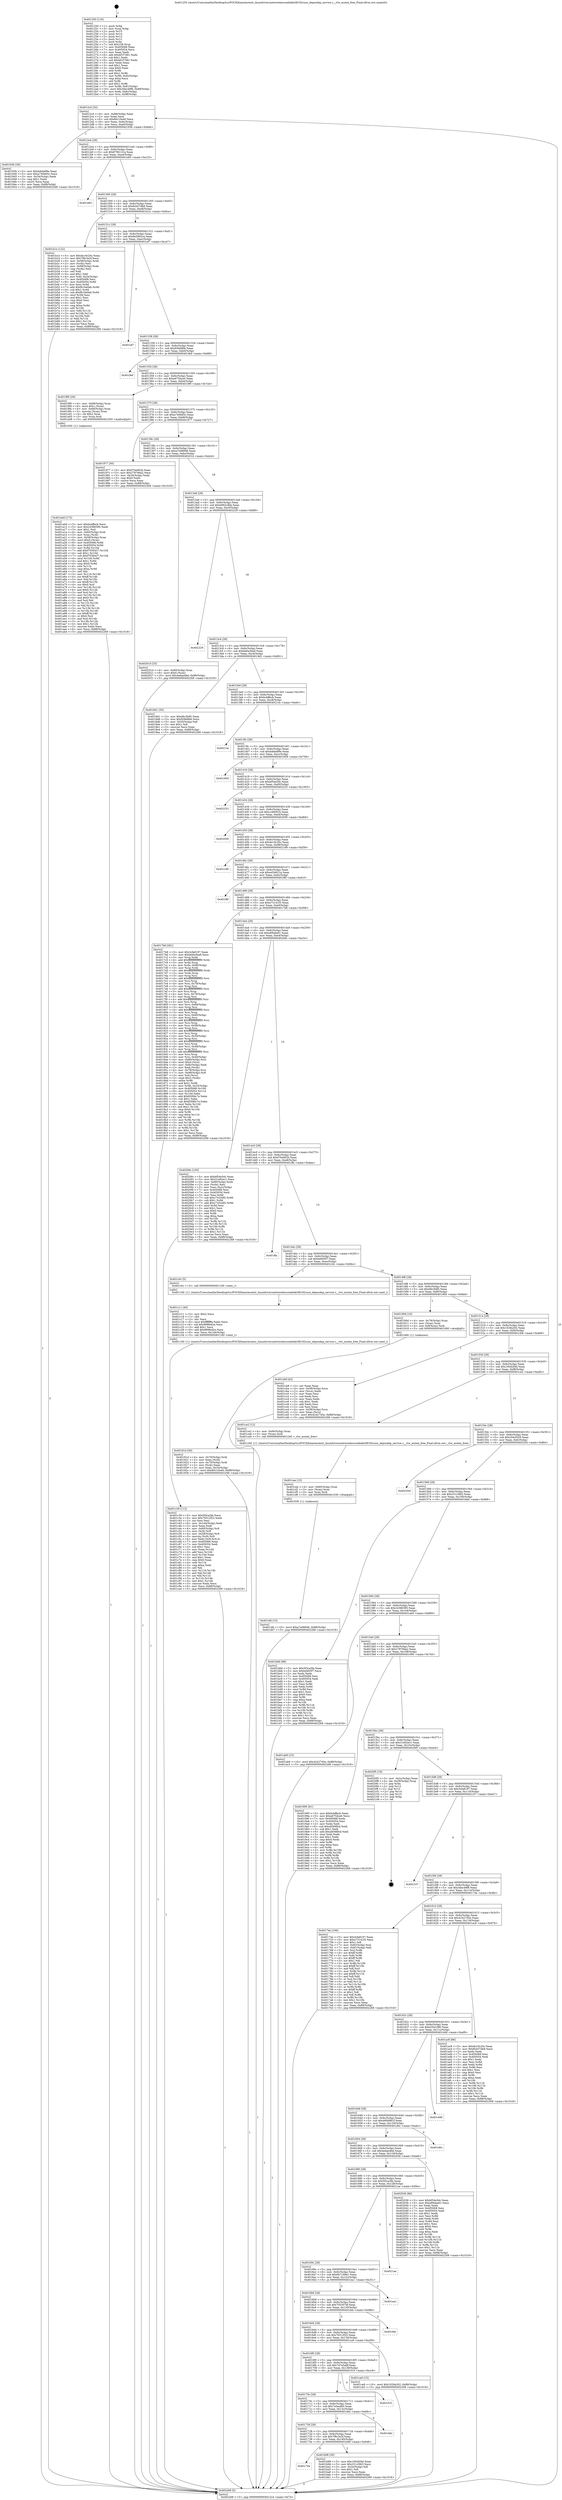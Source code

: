 digraph "0x401250" {
  label = "0x401250 (/mnt/c/Users/mathe/Desktop/tcc/POCII/binaries/extr_linuxdriversnetwirelessrealtekrtl8192cuos_deposdep_service.c__rtw_mutex_free_Final-ollvm.out::main(0))"
  labelloc = "t"
  node[shape=record]

  Entry [label="",width=0.3,height=0.3,shape=circle,fillcolor=black,style=filled]
  "0x4012c4" [label="{
     0x4012c4 [32]\l
     | [instrs]\l
     &nbsp;&nbsp;0x4012c4 \<+6\>: mov -0x88(%rbp),%eax\l
     &nbsp;&nbsp;0x4012ca \<+2\>: mov %eax,%ecx\l
     &nbsp;&nbsp;0x4012cc \<+6\>: sub $0x80c10a40,%ecx\l
     &nbsp;&nbsp;0x4012d2 \<+6\>: mov %eax,-0x9c(%rbp)\l
     &nbsp;&nbsp;0x4012d8 \<+6\>: mov %ecx,-0xa0(%rbp)\l
     &nbsp;&nbsp;0x4012de \<+6\>: je 000000000040193b \<main+0x6eb\>\l
  }"]
  "0x40193b" [label="{
     0x40193b [30]\l
     | [instrs]\l
     &nbsp;&nbsp;0x40193b \<+5\>: mov $0xbdebdf9e,%eax\l
     &nbsp;&nbsp;0x401940 \<+5\>: mov $0xa740b65c,%ecx\l
     &nbsp;&nbsp;0x401945 \<+3\>: mov -0x34(%rbp),%edx\l
     &nbsp;&nbsp;0x401948 \<+3\>: cmp $0x1,%edx\l
     &nbsp;&nbsp;0x40194b \<+3\>: cmovl %ecx,%eax\l
     &nbsp;&nbsp;0x40194e \<+6\>: mov %eax,-0x88(%rbp)\l
     &nbsp;&nbsp;0x401954 \<+5\>: jmp 0000000000402268 \<main+0x1018\>\l
  }"]
  "0x4012e4" [label="{
     0x4012e4 [28]\l
     | [instrs]\l
     &nbsp;&nbsp;0x4012e4 \<+5\>: jmp 00000000004012e9 \<main+0x99\>\l
     &nbsp;&nbsp;0x4012e9 \<+6\>: mov -0x9c(%rbp),%eax\l
     &nbsp;&nbsp;0x4012ef \<+5\>: sub $0x8796131a,%eax\l
     &nbsp;&nbsp;0x4012f4 \<+6\>: mov %eax,-0xa4(%rbp)\l
     &nbsp;&nbsp;0x4012fa \<+6\>: je 0000000000401e83 \<main+0xc33\>\l
  }"]
  Exit [label="",width=0.3,height=0.3,shape=circle,fillcolor=black,style=filled,peripheries=2]
  "0x401e83" [label="{
     0x401e83\l
  }", style=dashed]
  "0x401300" [label="{
     0x401300 [28]\l
     | [instrs]\l
     &nbsp;&nbsp;0x401300 \<+5\>: jmp 0000000000401305 \<main+0xb5\>\l
     &nbsp;&nbsp;0x401305 \<+6\>: mov -0x9c(%rbp),%eax\l
     &nbsp;&nbsp;0x40130b \<+5\>: sub $0x8cb57db8,%eax\l
     &nbsp;&nbsp;0x401310 \<+6\>: mov %eax,-0xa8(%rbp)\l
     &nbsp;&nbsp;0x401316 \<+6\>: je 0000000000401b1e \<main+0x8ce\>\l
  }"]
  "0x401cfd" [label="{
     0x401cfd [15]\l
     | [instrs]\l
     &nbsp;&nbsp;0x401cfd \<+10\>: movl $0xa7e08946,-0x88(%rbp)\l
     &nbsp;&nbsp;0x401d07 \<+5\>: jmp 0000000000402268 \<main+0x1018\>\l
  }"]
  "0x401b1e" [label="{
     0x401b1e [122]\l
     | [instrs]\l
     &nbsp;&nbsp;0x401b1e \<+5\>: mov $0xde19c20c,%eax\l
     &nbsp;&nbsp;0x401b23 \<+5\>: mov $0x7f8c3e2f,%ecx\l
     &nbsp;&nbsp;0x401b28 \<+4\>: mov -0x58(%rbp),%rdx\l
     &nbsp;&nbsp;0x401b2c \<+2\>: mov (%rdx),%esi\l
     &nbsp;&nbsp;0x401b2e \<+4\>: mov -0x68(%rbp),%rdx\l
     &nbsp;&nbsp;0x401b32 \<+2\>: cmp (%rdx),%esi\l
     &nbsp;&nbsp;0x401b34 \<+4\>: setl %dil\l
     &nbsp;&nbsp;0x401b38 \<+4\>: and $0x1,%dil\l
     &nbsp;&nbsp;0x401b3c \<+4\>: mov %dil,-0x2e(%rbp)\l
     &nbsp;&nbsp;0x401b40 \<+7\>: mov 0x405068,%esi\l
     &nbsp;&nbsp;0x401b47 \<+8\>: mov 0x405054,%r8d\l
     &nbsp;&nbsp;0x401b4f \<+3\>: mov %esi,%r9d\l
     &nbsp;&nbsp;0x401b52 \<+7\>: add $0xfb16e0eb,%r9d\l
     &nbsp;&nbsp;0x401b59 \<+4\>: sub $0x1,%r9d\l
     &nbsp;&nbsp;0x401b5d \<+7\>: sub $0xfb16e0eb,%r9d\l
     &nbsp;&nbsp;0x401b64 \<+4\>: imul %r9d,%esi\l
     &nbsp;&nbsp;0x401b68 \<+3\>: and $0x1,%esi\l
     &nbsp;&nbsp;0x401b6b \<+3\>: cmp $0x0,%esi\l
     &nbsp;&nbsp;0x401b6e \<+4\>: sete %dil\l
     &nbsp;&nbsp;0x401b72 \<+4\>: cmp $0xa,%r8d\l
     &nbsp;&nbsp;0x401b76 \<+4\>: setl %r10b\l
     &nbsp;&nbsp;0x401b7a \<+3\>: mov %dil,%r11b\l
     &nbsp;&nbsp;0x401b7d \<+3\>: and %r10b,%r11b\l
     &nbsp;&nbsp;0x401b80 \<+3\>: xor %r10b,%dil\l
     &nbsp;&nbsp;0x401b83 \<+3\>: or %dil,%r11b\l
     &nbsp;&nbsp;0x401b86 \<+4\>: test $0x1,%r11b\l
     &nbsp;&nbsp;0x401b8a \<+3\>: cmovne %ecx,%eax\l
     &nbsp;&nbsp;0x401b8d \<+6\>: mov %eax,-0x88(%rbp)\l
     &nbsp;&nbsp;0x401b93 \<+5\>: jmp 0000000000402268 \<main+0x1018\>\l
  }"]
  "0x40131c" [label="{
     0x40131c [28]\l
     | [instrs]\l
     &nbsp;&nbsp;0x40131c \<+5\>: jmp 0000000000401321 \<main+0xd1\>\l
     &nbsp;&nbsp;0x401321 \<+6\>: mov -0x9c(%rbp),%eax\l
     &nbsp;&nbsp;0x401327 \<+5\>: sub $0x8e5982ca,%eax\l
     &nbsp;&nbsp;0x40132c \<+6\>: mov %eax,-0xac(%rbp)\l
     &nbsp;&nbsp;0x401332 \<+6\>: je 0000000000401ef7 \<main+0xca7\>\l
  }"]
  "0x401cee" [label="{
     0x401cee [15]\l
     | [instrs]\l
     &nbsp;&nbsp;0x401cee \<+4\>: mov -0x60(%rbp),%rax\l
     &nbsp;&nbsp;0x401cf2 \<+3\>: mov (%rax),%rax\l
     &nbsp;&nbsp;0x401cf5 \<+3\>: mov %rax,%rdi\l
     &nbsp;&nbsp;0x401cf8 \<+5\>: call 0000000000401030 \<free@plt\>\l
     | [calls]\l
     &nbsp;&nbsp;0x401030 \{1\} (unknown)\l
  }"]
  "0x401ef7" [label="{
     0x401ef7\l
  }", style=dashed]
  "0x401338" [label="{
     0x401338 [28]\l
     | [instrs]\l
     &nbsp;&nbsp;0x401338 \<+5\>: jmp 000000000040133d \<main+0xed\>\l
     &nbsp;&nbsp;0x40133d \<+6\>: mov -0x9c(%rbp),%eax\l
     &nbsp;&nbsp;0x401343 \<+5\>: sub $0x93fe86fe,%eax\l
     &nbsp;&nbsp;0x401348 \<+6\>: mov %eax,-0xb0(%rbp)\l
     &nbsp;&nbsp;0x40134e \<+6\>: je 00000000004018ef \<main+0x69f\>\l
  }"]
  "0x401c39" [label="{
     0x401c39 [112]\l
     | [instrs]\l
     &nbsp;&nbsp;0x401c39 \<+5\>: mov $0x5f3ca3fa,%ecx\l
     &nbsp;&nbsp;0x401c3e \<+5\>: mov $0x79312f22,%edx\l
     &nbsp;&nbsp;0x401c43 \<+2\>: xor %esi,%esi\l
     &nbsp;&nbsp;0x401c45 \<+6\>: mov -0x144(%rbp),%edi\l
     &nbsp;&nbsp;0x401c4b \<+3\>: imul %eax,%edi\l
     &nbsp;&nbsp;0x401c4e \<+4\>: mov -0x60(%rbp),%r8\l
     &nbsp;&nbsp;0x401c52 \<+3\>: mov (%r8),%r8\l
     &nbsp;&nbsp;0x401c55 \<+4\>: mov -0x58(%rbp),%r9\l
     &nbsp;&nbsp;0x401c59 \<+3\>: movslq (%r9),%r9\l
     &nbsp;&nbsp;0x401c5c \<+4\>: mov %edi,(%r8,%r9,4)\l
     &nbsp;&nbsp;0x401c60 \<+7\>: mov 0x405068,%eax\l
     &nbsp;&nbsp;0x401c67 \<+7\>: mov 0x405054,%edi\l
     &nbsp;&nbsp;0x401c6e \<+3\>: sub $0x1,%esi\l
     &nbsp;&nbsp;0x401c71 \<+3\>: mov %eax,%r10d\l
     &nbsp;&nbsp;0x401c74 \<+3\>: add %esi,%r10d\l
     &nbsp;&nbsp;0x401c77 \<+4\>: imul %r10d,%eax\l
     &nbsp;&nbsp;0x401c7b \<+3\>: and $0x1,%eax\l
     &nbsp;&nbsp;0x401c7e \<+3\>: cmp $0x0,%eax\l
     &nbsp;&nbsp;0x401c81 \<+4\>: sete %r11b\l
     &nbsp;&nbsp;0x401c85 \<+3\>: cmp $0xa,%edi\l
     &nbsp;&nbsp;0x401c88 \<+3\>: setl %bl\l
     &nbsp;&nbsp;0x401c8b \<+3\>: mov %r11b,%r14b\l
     &nbsp;&nbsp;0x401c8e \<+3\>: and %bl,%r14b\l
     &nbsp;&nbsp;0x401c91 \<+3\>: xor %bl,%r11b\l
     &nbsp;&nbsp;0x401c94 \<+3\>: or %r11b,%r14b\l
     &nbsp;&nbsp;0x401c97 \<+4\>: test $0x1,%r14b\l
     &nbsp;&nbsp;0x401c9b \<+3\>: cmovne %edx,%ecx\l
     &nbsp;&nbsp;0x401c9e \<+6\>: mov %ecx,-0x88(%rbp)\l
     &nbsp;&nbsp;0x401ca4 \<+5\>: jmp 0000000000402268 \<main+0x1018\>\l
  }"]
  "0x4018ef" [label="{
     0x4018ef\l
  }", style=dashed]
  "0x401354" [label="{
     0x401354 [28]\l
     | [instrs]\l
     &nbsp;&nbsp;0x401354 \<+5\>: jmp 0000000000401359 \<main+0x109\>\l
     &nbsp;&nbsp;0x401359 \<+6\>: mov -0x9c(%rbp),%eax\l
     &nbsp;&nbsp;0x40135f \<+5\>: sub $0xa675dce0,%eax\l
     &nbsp;&nbsp;0x401364 \<+6\>: mov %eax,-0xb4(%rbp)\l
     &nbsp;&nbsp;0x40136a \<+6\>: je 00000000004019f0 \<main+0x7a0\>\l
  }"]
  "0x401c11" [label="{
     0x401c11 [40]\l
     | [instrs]\l
     &nbsp;&nbsp;0x401c11 \<+5\>: mov $0x2,%ecx\l
     &nbsp;&nbsp;0x401c16 \<+1\>: cltd\l
     &nbsp;&nbsp;0x401c17 \<+2\>: idiv %ecx\l
     &nbsp;&nbsp;0x401c19 \<+6\>: imul $0xfffffffe,%edx,%ecx\l
     &nbsp;&nbsp;0x401c1f \<+6\>: sub $0x999fed2e,%ecx\l
     &nbsp;&nbsp;0x401c25 \<+3\>: add $0x1,%ecx\l
     &nbsp;&nbsp;0x401c28 \<+6\>: add $0x999fed2e,%ecx\l
     &nbsp;&nbsp;0x401c2e \<+6\>: mov %ecx,-0x144(%rbp)\l
     &nbsp;&nbsp;0x401c34 \<+5\>: call 0000000000401160 \<next_i\>\l
     | [calls]\l
     &nbsp;&nbsp;0x401160 \{1\} (/mnt/c/Users/mathe/Desktop/tcc/POCII/binaries/extr_linuxdriversnetwirelessrealtekrtl8192cuos_deposdep_service.c__rtw_mutex_free_Final-ollvm.out::next_i)\l
  }"]
  "0x4019f0" [label="{
     0x4019f0 [29]\l
     | [instrs]\l
     &nbsp;&nbsp;0x4019f0 \<+4\>: mov -0x68(%rbp),%rax\l
     &nbsp;&nbsp;0x4019f4 \<+6\>: movl $0x1,(%rax)\l
     &nbsp;&nbsp;0x4019fa \<+4\>: mov -0x68(%rbp),%rax\l
     &nbsp;&nbsp;0x4019fe \<+3\>: movslq (%rax),%rax\l
     &nbsp;&nbsp;0x401a01 \<+4\>: shl $0x2,%rax\l
     &nbsp;&nbsp;0x401a05 \<+3\>: mov %rax,%rdi\l
     &nbsp;&nbsp;0x401a08 \<+5\>: call 0000000000401050 \<malloc@plt\>\l
     | [calls]\l
     &nbsp;&nbsp;0x401050 \{1\} (unknown)\l
  }"]
  "0x401370" [label="{
     0x401370 [28]\l
     | [instrs]\l
     &nbsp;&nbsp;0x401370 \<+5\>: jmp 0000000000401375 \<main+0x125\>\l
     &nbsp;&nbsp;0x401375 \<+6\>: mov -0x9c(%rbp),%eax\l
     &nbsp;&nbsp;0x40137b \<+5\>: sub $0xa740b65c,%eax\l
     &nbsp;&nbsp;0x401380 \<+6\>: mov %eax,-0xb8(%rbp)\l
     &nbsp;&nbsp;0x401386 \<+6\>: je 0000000000401977 \<main+0x727\>\l
  }"]
  "0x401744" [label="{
     0x401744\l
  }", style=dashed]
  "0x401977" [label="{
     0x401977 [30]\l
     | [instrs]\l
     &nbsp;&nbsp;0x401977 \<+5\>: mov $0xf70e062b,%eax\l
     &nbsp;&nbsp;0x40197c \<+5\>: mov $0x27879da2,%ecx\l
     &nbsp;&nbsp;0x401981 \<+3\>: mov -0x34(%rbp),%edx\l
     &nbsp;&nbsp;0x401984 \<+3\>: cmp $0x0,%edx\l
     &nbsp;&nbsp;0x401987 \<+3\>: cmove %ecx,%eax\l
     &nbsp;&nbsp;0x40198a \<+6\>: mov %eax,-0x88(%rbp)\l
     &nbsp;&nbsp;0x401990 \<+5\>: jmp 0000000000402268 \<main+0x1018\>\l
  }"]
  "0x40138c" [label="{
     0x40138c [28]\l
     | [instrs]\l
     &nbsp;&nbsp;0x40138c \<+5\>: jmp 0000000000401391 \<main+0x141\>\l
     &nbsp;&nbsp;0x401391 \<+6\>: mov -0x9c(%rbp),%eax\l
     &nbsp;&nbsp;0x401397 \<+5\>: sub $0xa7e08946,%eax\l
     &nbsp;&nbsp;0x40139c \<+6\>: mov %eax,-0xbc(%rbp)\l
     &nbsp;&nbsp;0x4013a2 \<+6\>: je 000000000040201d \<main+0xdcd\>\l
  }"]
  "0x401b98" [label="{
     0x401b98 [30]\l
     | [instrs]\l
     &nbsp;&nbsp;0x401b98 \<+5\>: mov $0x195d2f4d,%eax\l
     &nbsp;&nbsp;0x401b9d \<+5\>: mov $0x231c5fd3,%ecx\l
     &nbsp;&nbsp;0x401ba2 \<+3\>: mov -0x2e(%rbp),%dl\l
     &nbsp;&nbsp;0x401ba5 \<+3\>: test $0x1,%dl\l
     &nbsp;&nbsp;0x401ba8 \<+3\>: cmovne %ecx,%eax\l
     &nbsp;&nbsp;0x401bab \<+6\>: mov %eax,-0x88(%rbp)\l
     &nbsp;&nbsp;0x401bb1 \<+5\>: jmp 0000000000402268 \<main+0x1018\>\l
  }"]
  "0x40201d" [label="{
     0x40201d [25]\l
     | [instrs]\l
     &nbsp;&nbsp;0x40201d \<+4\>: mov -0x80(%rbp),%rax\l
     &nbsp;&nbsp;0x402021 \<+6\>: movl $0x0,(%rax)\l
     &nbsp;&nbsp;0x402027 \<+10\>: movl $0x4edae4bd,-0x88(%rbp)\l
     &nbsp;&nbsp;0x402031 \<+5\>: jmp 0000000000402268 \<main+0x1018\>\l
  }"]
  "0x4013a8" [label="{
     0x4013a8 [28]\l
     | [instrs]\l
     &nbsp;&nbsp;0x4013a8 \<+5\>: jmp 00000000004013ad \<main+0x15d\>\l
     &nbsp;&nbsp;0x4013ad \<+6\>: mov -0x9c(%rbp),%eax\l
     &nbsp;&nbsp;0x4013b3 \<+5\>: sub $0xb992cdbb,%eax\l
     &nbsp;&nbsp;0x4013b8 \<+6\>: mov %eax,-0xc0(%rbp)\l
     &nbsp;&nbsp;0x4013be \<+6\>: je 0000000000402229 \<main+0xfd9\>\l
  }"]
  "0x401728" [label="{
     0x401728 [28]\l
     | [instrs]\l
     &nbsp;&nbsp;0x401728 \<+5\>: jmp 000000000040172d \<main+0x4dd\>\l
     &nbsp;&nbsp;0x40172d \<+6\>: mov -0x9c(%rbp),%eax\l
     &nbsp;&nbsp;0x401733 \<+5\>: sub $0x7f8c3e2f,%eax\l
     &nbsp;&nbsp;0x401738 \<+6\>: mov %eax,-0x140(%rbp)\l
     &nbsp;&nbsp;0x40173e \<+6\>: je 0000000000401b98 \<main+0x948\>\l
  }"]
  "0x402229" [label="{
     0x402229\l
  }", style=dashed]
  "0x4013c4" [label="{
     0x4013c4 [28]\l
     | [instrs]\l
     &nbsp;&nbsp;0x4013c4 \<+5\>: jmp 00000000004013c9 \<main+0x179\>\l
     &nbsp;&nbsp;0x4013c9 \<+6\>: mov -0x9c(%rbp),%eax\l
     &nbsp;&nbsp;0x4013cf \<+5\>: sub $0xbb6a3ba9,%eax\l
     &nbsp;&nbsp;0x4013d4 \<+6\>: mov %eax,-0xc4(%rbp)\l
     &nbsp;&nbsp;0x4013da \<+6\>: je 00000000004018d1 \<main+0x681\>\l
  }"]
  "0x401ddc" [label="{
     0x401ddc\l
  }", style=dashed]
  "0x4018d1" [label="{
     0x4018d1 [30]\l
     | [instrs]\l
     &nbsp;&nbsp;0x4018d1 \<+5\>: mov $0xd6c3b85,%eax\l
     &nbsp;&nbsp;0x4018d6 \<+5\>: mov $0x93fe86fe,%ecx\l
     &nbsp;&nbsp;0x4018db \<+3\>: mov -0x35(%rbp),%dl\l
     &nbsp;&nbsp;0x4018de \<+3\>: test $0x1,%dl\l
     &nbsp;&nbsp;0x4018e1 \<+3\>: cmovne %ecx,%eax\l
     &nbsp;&nbsp;0x4018e4 \<+6\>: mov %eax,-0x88(%rbp)\l
     &nbsp;&nbsp;0x4018ea \<+5\>: jmp 0000000000402268 \<main+0x1018\>\l
  }"]
  "0x4013e0" [label="{
     0x4013e0 [28]\l
     | [instrs]\l
     &nbsp;&nbsp;0x4013e0 \<+5\>: jmp 00000000004013e5 \<main+0x195\>\l
     &nbsp;&nbsp;0x4013e5 \<+6\>: mov -0x9c(%rbp),%eax\l
     &nbsp;&nbsp;0x4013eb \<+5\>: sub $0xbcbffecb,%eax\l
     &nbsp;&nbsp;0x4013f0 \<+6\>: mov %eax,-0xc8(%rbp)\l
     &nbsp;&nbsp;0x4013f6 \<+6\>: je 000000000040214c \<main+0xefc\>\l
  }"]
  "0x40170c" [label="{
     0x40170c [28]\l
     | [instrs]\l
     &nbsp;&nbsp;0x40170c \<+5\>: jmp 0000000000401711 \<main+0x4c1\>\l
     &nbsp;&nbsp;0x401711 \<+6\>: mov -0x9c(%rbp),%eax\l
     &nbsp;&nbsp;0x401717 \<+5\>: sub $0x7e3ea9f3,%eax\l
     &nbsp;&nbsp;0x40171c \<+6\>: mov %eax,-0x13c(%rbp)\l
     &nbsp;&nbsp;0x401722 \<+6\>: je 0000000000401ddc \<main+0xb8c\>\l
  }"]
  "0x40214c" [label="{
     0x40214c\l
  }", style=dashed]
  "0x4013fc" [label="{
     0x4013fc [28]\l
     | [instrs]\l
     &nbsp;&nbsp;0x4013fc \<+5\>: jmp 0000000000401401 \<main+0x1b1\>\l
     &nbsp;&nbsp;0x401401 \<+6\>: mov -0x9c(%rbp),%eax\l
     &nbsp;&nbsp;0x401407 \<+5\>: sub $0xbdebdf9e,%eax\l
     &nbsp;&nbsp;0x40140c \<+6\>: mov %eax,-0xcc(%rbp)\l
     &nbsp;&nbsp;0x401412 \<+6\>: je 0000000000401959 \<main+0x709\>\l
  }"]
  "0x401f19" [label="{
     0x401f19\l
  }", style=dashed]
  "0x401959" [label="{
     0x401959\l
  }", style=dashed]
  "0x401418" [label="{
     0x401418 [28]\l
     | [instrs]\l
     &nbsp;&nbsp;0x401418 \<+5\>: jmp 000000000040141d \<main+0x1cd\>\l
     &nbsp;&nbsp;0x40141d \<+6\>: mov -0x9c(%rbp),%eax\l
     &nbsp;&nbsp;0x401423 \<+5\>: sub $0xbf54e5dc,%eax\l
     &nbsp;&nbsp;0x401428 \<+6\>: mov %eax,-0xd0(%rbp)\l
     &nbsp;&nbsp;0x40142e \<+6\>: je 0000000000402253 \<main+0x1003\>\l
  }"]
  "0x4016f0" [label="{
     0x4016f0 [28]\l
     | [instrs]\l
     &nbsp;&nbsp;0x4016f0 \<+5\>: jmp 00000000004016f5 \<main+0x4a5\>\l
     &nbsp;&nbsp;0x4016f5 \<+6\>: mov -0x9c(%rbp),%eax\l
     &nbsp;&nbsp;0x4016fb \<+5\>: sub $0x7d7e5a8f,%eax\l
     &nbsp;&nbsp;0x401700 \<+6\>: mov %eax,-0x138(%rbp)\l
     &nbsp;&nbsp;0x401706 \<+6\>: je 0000000000401f19 \<main+0xcc9\>\l
  }"]
  "0x402253" [label="{
     0x402253\l
  }", style=dashed]
  "0x401434" [label="{
     0x401434 [28]\l
     | [instrs]\l
     &nbsp;&nbsp;0x401434 \<+5\>: jmp 0000000000401439 \<main+0x1e9\>\l
     &nbsp;&nbsp;0x401439 \<+6\>: mov -0x9c(%rbp),%eax\l
     &nbsp;&nbsp;0x40143f \<+5\>: sub $0xcc49091b,%eax\l
     &nbsp;&nbsp;0x401444 \<+6\>: mov %eax,-0xd4(%rbp)\l
     &nbsp;&nbsp;0x40144a \<+6\>: je 0000000000402009 \<main+0xdb9\>\l
  }"]
  "0x401ca9" [label="{
     0x401ca9 [15]\l
     | [instrs]\l
     &nbsp;&nbsp;0x401ca9 \<+10\>: movl $0x1029a202,-0x88(%rbp)\l
     &nbsp;&nbsp;0x401cb3 \<+5\>: jmp 0000000000402268 \<main+0x1018\>\l
  }"]
  "0x402009" [label="{
     0x402009\l
  }", style=dashed]
  "0x401450" [label="{
     0x401450 [28]\l
     | [instrs]\l
     &nbsp;&nbsp;0x401450 \<+5\>: jmp 0000000000401455 \<main+0x205\>\l
     &nbsp;&nbsp;0x401455 \<+6\>: mov -0x9c(%rbp),%eax\l
     &nbsp;&nbsp;0x40145b \<+5\>: sub $0xde19c20c,%eax\l
     &nbsp;&nbsp;0x401460 \<+6\>: mov %eax,-0xd8(%rbp)\l
     &nbsp;&nbsp;0x401466 \<+6\>: je 0000000000402189 \<main+0xf39\>\l
  }"]
  "0x4016d4" [label="{
     0x4016d4 [28]\l
     | [instrs]\l
     &nbsp;&nbsp;0x4016d4 \<+5\>: jmp 00000000004016d9 \<main+0x489\>\l
     &nbsp;&nbsp;0x4016d9 \<+6\>: mov -0x9c(%rbp),%eax\l
     &nbsp;&nbsp;0x4016df \<+5\>: sub $0x79312f22,%eax\l
     &nbsp;&nbsp;0x4016e4 \<+6\>: mov %eax,-0x134(%rbp)\l
     &nbsp;&nbsp;0x4016ea \<+6\>: je 0000000000401ca9 \<main+0xa59\>\l
  }"]
  "0x402189" [label="{
     0x402189\l
  }", style=dashed]
  "0x40146c" [label="{
     0x40146c [28]\l
     | [instrs]\l
     &nbsp;&nbsp;0x40146c \<+5\>: jmp 0000000000401471 \<main+0x221\>\l
     &nbsp;&nbsp;0x401471 \<+6\>: mov -0x9c(%rbp),%eax\l
     &nbsp;&nbsp;0x401477 \<+5\>: sub $0xe454621a,%eax\l
     &nbsp;&nbsp;0x40147c \<+6\>: mov %eax,-0xdc(%rbp)\l
     &nbsp;&nbsp;0x401482 \<+6\>: je 0000000000401f6f \<main+0xd1f\>\l
  }"]
  "0x401feb" [label="{
     0x401feb\l
  }", style=dashed]
  "0x401f6f" [label="{
     0x401f6f\l
  }", style=dashed]
  "0x401488" [label="{
     0x401488 [28]\l
     | [instrs]\l
     &nbsp;&nbsp;0x401488 \<+5\>: jmp 000000000040148d \<main+0x23d\>\l
     &nbsp;&nbsp;0x40148d \<+6\>: mov -0x9c(%rbp),%eax\l
     &nbsp;&nbsp;0x401493 \<+5\>: sub $0xe73141f3,%eax\l
     &nbsp;&nbsp;0x401498 \<+6\>: mov %eax,-0xe0(%rbp)\l
     &nbsp;&nbsp;0x40149e \<+6\>: je 00000000004017b8 \<main+0x568\>\l
  }"]
  "0x4016b8" [label="{
     0x4016b8 [28]\l
     | [instrs]\l
     &nbsp;&nbsp;0x4016b8 \<+5\>: jmp 00000000004016bd \<main+0x46d\>\l
     &nbsp;&nbsp;0x4016bd \<+6\>: mov -0x9c(%rbp),%eax\l
     &nbsp;&nbsp;0x4016c3 \<+5\>: sub $0x705307ef,%eax\l
     &nbsp;&nbsp;0x4016c8 \<+6\>: mov %eax,-0x130(%rbp)\l
     &nbsp;&nbsp;0x4016ce \<+6\>: je 0000000000401feb \<main+0xd9b\>\l
  }"]
  "0x4017b8" [label="{
     0x4017b8 [281]\l
     | [instrs]\l
     &nbsp;&nbsp;0x4017b8 \<+5\>: mov $0x3cfa8197,%eax\l
     &nbsp;&nbsp;0x4017bd \<+5\>: mov $0xbb6a3ba9,%ecx\l
     &nbsp;&nbsp;0x4017c2 \<+3\>: mov %rsp,%rdx\l
     &nbsp;&nbsp;0x4017c5 \<+4\>: add $0xfffffffffffffff0,%rdx\l
     &nbsp;&nbsp;0x4017c9 \<+3\>: mov %rdx,%rsp\l
     &nbsp;&nbsp;0x4017cc \<+4\>: mov %rdx,-0x80(%rbp)\l
     &nbsp;&nbsp;0x4017d0 \<+3\>: mov %rsp,%rdx\l
     &nbsp;&nbsp;0x4017d3 \<+4\>: add $0xfffffffffffffff0,%rdx\l
     &nbsp;&nbsp;0x4017d7 \<+3\>: mov %rdx,%rsp\l
     &nbsp;&nbsp;0x4017da \<+3\>: mov %rsp,%rsi\l
     &nbsp;&nbsp;0x4017dd \<+4\>: add $0xfffffffffffffff0,%rsi\l
     &nbsp;&nbsp;0x4017e1 \<+3\>: mov %rsi,%rsp\l
     &nbsp;&nbsp;0x4017e4 \<+4\>: mov %rsi,-0x78(%rbp)\l
     &nbsp;&nbsp;0x4017e8 \<+3\>: mov %rsp,%rsi\l
     &nbsp;&nbsp;0x4017eb \<+4\>: add $0xfffffffffffffff0,%rsi\l
     &nbsp;&nbsp;0x4017ef \<+3\>: mov %rsi,%rsp\l
     &nbsp;&nbsp;0x4017f2 \<+4\>: mov %rsi,-0x70(%rbp)\l
     &nbsp;&nbsp;0x4017f6 \<+3\>: mov %rsp,%rsi\l
     &nbsp;&nbsp;0x4017f9 \<+4\>: add $0xfffffffffffffff0,%rsi\l
     &nbsp;&nbsp;0x4017fd \<+3\>: mov %rsi,%rsp\l
     &nbsp;&nbsp;0x401800 \<+4\>: mov %rsi,-0x68(%rbp)\l
     &nbsp;&nbsp;0x401804 \<+3\>: mov %rsp,%rsi\l
     &nbsp;&nbsp;0x401807 \<+4\>: add $0xfffffffffffffff0,%rsi\l
     &nbsp;&nbsp;0x40180b \<+3\>: mov %rsi,%rsp\l
     &nbsp;&nbsp;0x40180e \<+4\>: mov %rsi,-0x60(%rbp)\l
     &nbsp;&nbsp;0x401812 \<+3\>: mov %rsp,%rsi\l
     &nbsp;&nbsp;0x401815 \<+4\>: add $0xfffffffffffffff0,%rsi\l
     &nbsp;&nbsp;0x401819 \<+3\>: mov %rsi,%rsp\l
     &nbsp;&nbsp;0x40181c \<+4\>: mov %rsi,-0x58(%rbp)\l
     &nbsp;&nbsp;0x401820 \<+3\>: mov %rsp,%rsi\l
     &nbsp;&nbsp;0x401823 \<+4\>: add $0xfffffffffffffff0,%rsi\l
     &nbsp;&nbsp;0x401827 \<+3\>: mov %rsi,%rsp\l
     &nbsp;&nbsp;0x40182a \<+4\>: mov %rsi,-0x50(%rbp)\l
     &nbsp;&nbsp;0x40182e \<+3\>: mov %rsp,%rsi\l
     &nbsp;&nbsp;0x401831 \<+4\>: add $0xfffffffffffffff0,%rsi\l
     &nbsp;&nbsp;0x401835 \<+3\>: mov %rsi,%rsp\l
     &nbsp;&nbsp;0x401838 \<+4\>: mov %rsi,-0x48(%rbp)\l
     &nbsp;&nbsp;0x40183c \<+3\>: mov %rsp,%rsi\l
     &nbsp;&nbsp;0x40183f \<+4\>: add $0xfffffffffffffff0,%rsi\l
     &nbsp;&nbsp;0x401843 \<+3\>: mov %rsi,%rsp\l
     &nbsp;&nbsp;0x401846 \<+4\>: mov %rsi,-0x40(%rbp)\l
     &nbsp;&nbsp;0x40184a \<+4\>: mov -0x80(%rbp),%rsi\l
     &nbsp;&nbsp;0x40184e \<+6\>: movl $0x0,(%rsi)\l
     &nbsp;&nbsp;0x401854 \<+6\>: mov -0x8c(%rbp),%edi\l
     &nbsp;&nbsp;0x40185a \<+2\>: mov %edi,(%rdx)\l
     &nbsp;&nbsp;0x40185c \<+4\>: mov -0x78(%rbp),%rsi\l
     &nbsp;&nbsp;0x401860 \<+7\>: mov -0x98(%rbp),%r8\l
     &nbsp;&nbsp;0x401867 \<+3\>: mov %r8,(%rsi)\l
     &nbsp;&nbsp;0x40186a \<+3\>: cmpl $0x2,(%rdx)\l
     &nbsp;&nbsp;0x40186d \<+4\>: setne %r9b\l
     &nbsp;&nbsp;0x401871 \<+4\>: and $0x1,%r9b\l
     &nbsp;&nbsp;0x401875 \<+4\>: mov %r9b,-0x35(%rbp)\l
     &nbsp;&nbsp;0x401879 \<+8\>: mov 0x405068,%r10d\l
     &nbsp;&nbsp;0x401881 \<+8\>: mov 0x405054,%r11d\l
     &nbsp;&nbsp;0x401889 \<+3\>: mov %r10d,%ebx\l
     &nbsp;&nbsp;0x40188c \<+6\>: add $0x830fdc7e,%ebx\l
     &nbsp;&nbsp;0x401892 \<+3\>: sub $0x1,%ebx\l
     &nbsp;&nbsp;0x401895 \<+6\>: sub $0x830fdc7e,%ebx\l
     &nbsp;&nbsp;0x40189b \<+4\>: imul %ebx,%r10d\l
     &nbsp;&nbsp;0x40189f \<+4\>: and $0x1,%r10d\l
     &nbsp;&nbsp;0x4018a3 \<+4\>: cmp $0x0,%r10d\l
     &nbsp;&nbsp;0x4018a7 \<+4\>: sete %r9b\l
     &nbsp;&nbsp;0x4018ab \<+4\>: cmp $0xa,%r11d\l
     &nbsp;&nbsp;0x4018af \<+4\>: setl %r14b\l
     &nbsp;&nbsp;0x4018b3 \<+3\>: mov %r9b,%r15b\l
     &nbsp;&nbsp;0x4018b6 \<+3\>: and %r14b,%r15b\l
     &nbsp;&nbsp;0x4018b9 \<+3\>: xor %r14b,%r9b\l
     &nbsp;&nbsp;0x4018bc \<+3\>: or %r9b,%r15b\l
     &nbsp;&nbsp;0x4018bf \<+4\>: test $0x1,%r15b\l
     &nbsp;&nbsp;0x4018c3 \<+3\>: cmovne %ecx,%eax\l
     &nbsp;&nbsp;0x4018c6 \<+6\>: mov %eax,-0x88(%rbp)\l
     &nbsp;&nbsp;0x4018cc \<+5\>: jmp 0000000000402268 \<main+0x1018\>\l
  }"]
  "0x4014a4" [label="{
     0x4014a4 [28]\l
     | [instrs]\l
     &nbsp;&nbsp;0x4014a4 \<+5\>: jmp 00000000004014a9 \<main+0x259\>\l
     &nbsp;&nbsp;0x4014a9 \<+6\>: mov -0x9c(%rbp),%eax\l
     &nbsp;&nbsp;0x4014af \<+5\>: sub $0xe89aba61,%eax\l
     &nbsp;&nbsp;0x4014b4 \<+6\>: mov %eax,-0xe4(%rbp)\l
     &nbsp;&nbsp;0x4014ba \<+6\>: je 000000000040208c \<main+0xe3c\>\l
  }"]
  "0x401ea1" [label="{
     0x401ea1\l
  }", style=dashed]
  "0x40208c" [label="{
     0x40208c [105]\l
     | [instrs]\l
     &nbsp;&nbsp;0x40208c \<+5\>: mov $0xbf54e5dc,%eax\l
     &nbsp;&nbsp;0x402091 \<+5\>: mov $0x31e92ec1,%ecx\l
     &nbsp;&nbsp;0x402096 \<+4\>: mov -0x80(%rbp),%rdx\l
     &nbsp;&nbsp;0x40209a \<+2\>: mov (%rdx),%esi\l
     &nbsp;&nbsp;0x40209c \<+3\>: mov %esi,-0x2c(%rbp)\l
     &nbsp;&nbsp;0x40209f \<+7\>: mov 0x405068,%esi\l
     &nbsp;&nbsp;0x4020a6 \<+7\>: mov 0x405054,%edi\l
     &nbsp;&nbsp;0x4020ad \<+3\>: mov %esi,%r8d\l
     &nbsp;&nbsp;0x4020b0 \<+7\>: sub $0xc7432df2,%r8d\l
     &nbsp;&nbsp;0x4020b7 \<+4\>: sub $0x1,%r8d\l
     &nbsp;&nbsp;0x4020bb \<+7\>: add $0xc7432df2,%r8d\l
     &nbsp;&nbsp;0x4020c2 \<+4\>: imul %r8d,%esi\l
     &nbsp;&nbsp;0x4020c6 \<+3\>: and $0x1,%esi\l
     &nbsp;&nbsp;0x4020c9 \<+3\>: cmp $0x0,%esi\l
     &nbsp;&nbsp;0x4020cc \<+4\>: sete %r9b\l
     &nbsp;&nbsp;0x4020d0 \<+3\>: cmp $0xa,%edi\l
     &nbsp;&nbsp;0x4020d3 \<+4\>: setl %r10b\l
     &nbsp;&nbsp;0x4020d7 \<+3\>: mov %r9b,%r11b\l
     &nbsp;&nbsp;0x4020da \<+3\>: and %r10b,%r11b\l
     &nbsp;&nbsp;0x4020dd \<+3\>: xor %r10b,%r9b\l
     &nbsp;&nbsp;0x4020e0 \<+3\>: or %r9b,%r11b\l
     &nbsp;&nbsp;0x4020e3 \<+4\>: test $0x1,%r11b\l
     &nbsp;&nbsp;0x4020e7 \<+3\>: cmovne %ecx,%eax\l
     &nbsp;&nbsp;0x4020ea \<+6\>: mov %eax,-0x88(%rbp)\l
     &nbsp;&nbsp;0x4020f0 \<+5\>: jmp 0000000000402268 \<main+0x1018\>\l
  }"]
  "0x4014c0" [label="{
     0x4014c0 [28]\l
     | [instrs]\l
     &nbsp;&nbsp;0x4014c0 \<+5\>: jmp 00000000004014c5 \<main+0x275\>\l
     &nbsp;&nbsp;0x4014c5 \<+6\>: mov -0x9c(%rbp),%eax\l
     &nbsp;&nbsp;0x4014cb \<+5\>: sub $0xf70e062b,%eax\l
     &nbsp;&nbsp;0x4014d0 \<+6\>: mov %eax,-0xe8(%rbp)\l
     &nbsp;&nbsp;0x4014d6 \<+6\>: je 0000000000401ffa \<main+0xdaa\>\l
  }"]
  "0x40169c" [label="{
     0x40169c [28]\l
     | [instrs]\l
     &nbsp;&nbsp;0x40169c \<+5\>: jmp 00000000004016a1 \<main+0x451\>\l
     &nbsp;&nbsp;0x4016a1 \<+6\>: mov -0x9c(%rbp),%eax\l
     &nbsp;&nbsp;0x4016a7 \<+5\>: sub $0x6b7189e1,%eax\l
     &nbsp;&nbsp;0x4016ac \<+6\>: mov %eax,-0x12c(%rbp)\l
     &nbsp;&nbsp;0x4016b2 \<+6\>: je 0000000000401ea1 \<main+0xc51\>\l
  }"]
  "0x401ffa" [label="{
     0x401ffa\l
  }", style=dashed]
  "0x4014dc" [label="{
     0x4014dc [28]\l
     | [instrs]\l
     &nbsp;&nbsp;0x4014dc \<+5\>: jmp 00000000004014e1 \<main+0x291\>\l
     &nbsp;&nbsp;0x4014e1 \<+6\>: mov -0x9c(%rbp),%eax\l
     &nbsp;&nbsp;0x4014e7 \<+5\>: sub $0xbd405f7,%eax\l
     &nbsp;&nbsp;0x4014ec \<+6\>: mov %eax,-0xec(%rbp)\l
     &nbsp;&nbsp;0x4014f2 \<+6\>: je 0000000000401c0c \<main+0x9bc\>\l
  }"]
  "0x4021ae" [label="{
     0x4021ae\l
  }", style=dashed]
  "0x401c0c" [label="{
     0x401c0c [5]\l
     | [instrs]\l
     &nbsp;&nbsp;0x401c0c \<+5\>: call 0000000000401160 \<next_i\>\l
     | [calls]\l
     &nbsp;&nbsp;0x401160 \{1\} (/mnt/c/Users/mathe/Desktop/tcc/POCII/binaries/extr_linuxdriversnetwirelessrealtekrtl8192cuos_deposdep_service.c__rtw_mutex_free_Final-ollvm.out::next_i)\l
  }"]
  "0x4014f8" [label="{
     0x4014f8 [28]\l
     | [instrs]\l
     &nbsp;&nbsp;0x4014f8 \<+5\>: jmp 00000000004014fd \<main+0x2ad\>\l
     &nbsp;&nbsp;0x4014fd \<+6\>: mov -0x9c(%rbp),%eax\l
     &nbsp;&nbsp;0x401503 \<+5\>: sub $0xd6c3b85,%eax\l
     &nbsp;&nbsp;0x401508 \<+6\>: mov %eax,-0xf0(%rbp)\l
     &nbsp;&nbsp;0x40150e \<+6\>: je 000000000040190d \<main+0x6bd\>\l
  }"]
  "0x401680" [label="{
     0x401680 [28]\l
     | [instrs]\l
     &nbsp;&nbsp;0x401680 \<+5\>: jmp 0000000000401685 \<main+0x435\>\l
     &nbsp;&nbsp;0x401685 \<+6\>: mov -0x9c(%rbp),%eax\l
     &nbsp;&nbsp;0x40168b \<+5\>: sub $0x5f3ca3fa,%eax\l
     &nbsp;&nbsp;0x401690 \<+6\>: mov %eax,-0x128(%rbp)\l
     &nbsp;&nbsp;0x401696 \<+6\>: je 00000000004021ae \<main+0xf5e\>\l
  }"]
  "0x40190d" [label="{
     0x40190d [16]\l
     | [instrs]\l
     &nbsp;&nbsp;0x40190d \<+4\>: mov -0x78(%rbp),%rax\l
     &nbsp;&nbsp;0x401911 \<+3\>: mov (%rax),%rax\l
     &nbsp;&nbsp;0x401914 \<+4\>: mov 0x8(%rax),%rdi\l
     &nbsp;&nbsp;0x401918 \<+5\>: call 0000000000401060 \<atoi@plt\>\l
     | [calls]\l
     &nbsp;&nbsp;0x401060 \{1\} (unknown)\l
  }"]
  "0x401514" [label="{
     0x401514 [28]\l
     | [instrs]\l
     &nbsp;&nbsp;0x401514 \<+5\>: jmp 0000000000401519 \<main+0x2c9\>\l
     &nbsp;&nbsp;0x401519 \<+6\>: mov -0x9c(%rbp),%eax\l
     &nbsp;&nbsp;0x40151f \<+5\>: sub $0x1029a202,%eax\l
     &nbsp;&nbsp;0x401524 \<+6\>: mov %eax,-0xf4(%rbp)\l
     &nbsp;&nbsp;0x40152a \<+6\>: je 0000000000401cb8 \<main+0xa68\>\l
  }"]
  "0x402036" [label="{
     0x402036 [86]\l
     | [instrs]\l
     &nbsp;&nbsp;0x402036 \<+5\>: mov $0xbf54e5dc,%eax\l
     &nbsp;&nbsp;0x40203b \<+5\>: mov $0xe89aba61,%ecx\l
     &nbsp;&nbsp;0x402040 \<+2\>: xor %edx,%edx\l
     &nbsp;&nbsp;0x402042 \<+7\>: mov 0x405068,%esi\l
     &nbsp;&nbsp;0x402049 \<+7\>: mov 0x405054,%edi\l
     &nbsp;&nbsp;0x402050 \<+3\>: sub $0x1,%edx\l
     &nbsp;&nbsp;0x402053 \<+3\>: mov %esi,%r8d\l
     &nbsp;&nbsp;0x402056 \<+3\>: add %edx,%r8d\l
     &nbsp;&nbsp;0x402059 \<+4\>: imul %r8d,%esi\l
     &nbsp;&nbsp;0x40205d \<+3\>: and $0x1,%esi\l
     &nbsp;&nbsp;0x402060 \<+3\>: cmp $0x0,%esi\l
     &nbsp;&nbsp;0x402063 \<+4\>: sete %r9b\l
     &nbsp;&nbsp;0x402067 \<+3\>: cmp $0xa,%edi\l
     &nbsp;&nbsp;0x40206a \<+4\>: setl %r10b\l
     &nbsp;&nbsp;0x40206e \<+3\>: mov %r9b,%r11b\l
     &nbsp;&nbsp;0x402071 \<+3\>: and %r10b,%r11b\l
     &nbsp;&nbsp;0x402074 \<+3\>: xor %r10b,%r9b\l
     &nbsp;&nbsp;0x402077 \<+3\>: or %r9b,%r11b\l
     &nbsp;&nbsp;0x40207a \<+4\>: test $0x1,%r11b\l
     &nbsp;&nbsp;0x40207e \<+3\>: cmovne %ecx,%eax\l
     &nbsp;&nbsp;0x402081 \<+6\>: mov %eax,-0x88(%rbp)\l
     &nbsp;&nbsp;0x402087 \<+5\>: jmp 0000000000402268 \<main+0x1018\>\l
  }"]
  "0x401cb8" [label="{
     0x401cb8 [42]\l
     | [instrs]\l
     &nbsp;&nbsp;0x401cb8 \<+2\>: xor %eax,%eax\l
     &nbsp;&nbsp;0x401cba \<+4\>: mov -0x58(%rbp),%rcx\l
     &nbsp;&nbsp;0x401cbe \<+2\>: mov (%rcx),%edx\l
     &nbsp;&nbsp;0x401cc0 \<+2\>: mov %eax,%esi\l
     &nbsp;&nbsp;0x401cc2 \<+2\>: sub %edx,%esi\l
     &nbsp;&nbsp;0x401cc4 \<+2\>: mov %eax,%edx\l
     &nbsp;&nbsp;0x401cc6 \<+3\>: sub $0x1,%edx\l
     &nbsp;&nbsp;0x401cc9 \<+2\>: add %edx,%esi\l
     &nbsp;&nbsp;0x401ccb \<+2\>: sub %esi,%eax\l
     &nbsp;&nbsp;0x401ccd \<+4\>: mov -0x58(%rbp),%rcx\l
     &nbsp;&nbsp;0x401cd1 \<+2\>: mov %eax,(%rcx)\l
     &nbsp;&nbsp;0x401cd3 \<+10\>: movl $0x4242745e,-0x88(%rbp)\l
     &nbsp;&nbsp;0x401cdd \<+5\>: jmp 0000000000402268 \<main+0x1018\>\l
  }"]
  "0x401530" [label="{
     0x401530 [28]\l
     | [instrs]\l
     &nbsp;&nbsp;0x401530 \<+5\>: jmp 0000000000401535 \<main+0x2e5\>\l
     &nbsp;&nbsp;0x401535 \<+6\>: mov -0x9c(%rbp),%eax\l
     &nbsp;&nbsp;0x40153b \<+5\>: sub $0x195d2f4d,%eax\l
     &nbsp;&nbsp;0x401540 \<+6\>: mov %eax,-0xf8(%rbp)\l
     &nbsp;&nbsp;0x401546 \<+6\>: je 0000000000401ce2 \<main+0xa92\>\l
  }"]
  "0x401664" [label="{
     0x401664 [28]\l
     | [instrs]\l
     &nbsp;&nbsp;0x401664 \<+5\>: jmp 0000000000401669 \<main+0x419\>\l
     &nbsp;&nbsp;0x401669 \<+6\>: mov -0x9c(%rbp),%eax\l
     &nbsp;&nbsp;0x40166f \<+5\>: sub $0x4edae4bd,%eax\l
     &nbsp;&nbsp;0x401674 \<+6\>: mov %eax,-0x124(%rbp)\l
     &nbsp;&nbsp;0x40167a \<+6\>: je 0000000000402036 \<main+0xde6\>\l
  }"]
  "0x401ce2" [label="{
     0x401ce2 [12]\l
     | [instrs]\l
     &nbsp;&nbsp;0x401ce2 \<+4\>: mov -0x60(%rbp),%rax\l
     &nbsp;&nbsp;0x401ce6 \<+3\>: mov (%rax),%rdi\l
     &nbsp;&nbsp;0x401ce9 \<+5\>: call 0000000000401240 \<_rtw_mutex_free\>\l
     | [calls]\l
     &nbsp;&nbsp;0x401240 \{1\} (/mnt/c/Users/mathe/Desktop/tcc/POCII/binaries/extr_linuxdriversnetwirelessrealtekrtl8192cuos_deposdep_service.c__rtw_mutex_free_Final-ollvm.out::_rtw_mutex_free)\l
  }"]
  "0x40154c" [label="{
     0x40154c [28]\l
     | [instrs]\l
     &nbsp;&nbsp;0x40154c \<+5\>: jmp 0000000000401551 \<main+0x301\>\l
     &nbsp;&nbsp;0x401551 \<+6\>: mov -0x9c(%rbp),%eax\l
     &nbsp;&nbsp;0x401557 \<+5\>: sub $0x204cf329,%eax\l
     &nbsp;&nbsp;0x40155c \<+6\>: mov %eax,-0xfc(%rbp)\l
     &nbsp;&nbsp;0x401562 \<+6\>: je 0000000000402204 \<main+0xfb4\>\l
  }"]
  "0x401d0c" [label="{
     0x401d0c\l
  }", style=dashed]
  "0x402204" [label="{
     0x402204\l
  }", style=dashed]
  "0x401568" [label="{
     0x401568 [28]\l
     | [instrs]\l
     &nbsp;&nbsp;0x401568 \<+5\>: jmp 000000000040156d \<main+0x31d\>\l
     &nbsp;&nbsp;0x40156d \<+6\>: mov -0x9c(%rbp),%eax\l
     &nbsp;&nbsp;0x401573 \<+5\>: sub $0x231c5fd3,%eax\l
     &nbsp;&nbsp;0x401578 \<+6\>: mov %eax,-0x100(%rbp)\l
     &nbsp;&nbsp;0x40157e \<+6\>: je 0000000000401bb6 \<main+0x966\>\l
  }"]
  "0x401648" [label="{
     0x401648 [28]\l
     | [instrs]\l
     &nbsp;&nbsp;0x401648 \<+5\>: jmp 000000000040164d \<main+0x3fd\>\l
     &nbsp;&nbsp;0x40164d \<+6\>: mov -0x9c(%rbp),%eax\l
     &nbsp;&nbsp;0x401653 \<+5\>: sub $0x460b961f,%eax\l
     &nbsp;&nbsp;0x401658 \<+6\>: mov %eax,-0x120(%rbp)\l
     &nbsp;&nbsp;0x40165e \<+6\>: je 0000000000401d0c \<main+0xabc\>\l
  }"]
  "0x401bb6" [label="{
     0x401bb6 [86]\l
     | [instrs]\l
     &nbsp;&nbsp;0x401bb6 \<+5\>: mov $0x5f3ca3fa,%eax\l
     &nbsp;&nbsp;0x401bbb \<+5\>: mov $0xbd405f7,%ecx\l
     &nbsp;&nbsp;0x401bc0 \<+2\>: xor %edx,%edx\l
     &nbsp;&nbsp;0x401bc2 \<+7\>: mov 0x405068,%esi\l
     &nbsp;&nbsp;0x401bc9 \<+7\>: mov 0x405054,%edi\l
     &nbsp;&nbsp;0x401bd0 \<+3\>: sub $0x1,%edx\l
     &nbsp;&nbsp;0x401bd3 \<+3\>: mov %esi,%r8d\l
     &nbsp;&nbsp;0x401bd6 \<+3\>: add %edx,%r8d\l
     &nbsp;&nbsp;0x401bd9 \<+4\>: imul %r8d,%esi\l
     &nbsp;&nbsp;0x401bdd \<+3\>: and $0x1,%esi\l
     &nbsp;&nbsp;0x401be0 \<+3\>: cmp $0x0,%esi\l
     &nbsp;&nbsp;0x401be3 \<+4\>: sete %r9b\l
     &nbsp;&nbsp;0x401be7 \<+3\>: cmp $0xa,%edi\l
     &nbsp;&nbsp;0x401bea \<+4\>: setl %r10b\l
     &nbsp;&nbsp;0x401bee \<+3\>: mov %r9b,%r11b\l
     &nbsp;&nbsp;0x401bf1 \<+3\>: and %r10b,%r11b\l
     &nbsp;&nbsp;0x401bf4 \<+3\>: xor %r10b,%r9b\l
     &nbsp;&nbsp;0x401bf7 \<+3\>: or %r9b,%r11b\l
     &nbsp;&nbsp;0x401bfa \<+4\>: test $0x1,%r11b\l
     &nbsp;&nbsp;0x401bfe \<+3\>: cmovne %ecx,%eax\l
     &nbsp;&nbsp;0x401c01 \<+6\>: mov %eax,-0x88(%rbp)\l
     &nbsp;&nbsp;0x401c07 \<+5\>: jmp 0000000000402268 \<main+0x1018\>\l
  }"]
  "0x401584" [label="{
     0x401584 [28]\l
     | [instrs]\l
     &nbsp;&nbsp;0x401584 \<+5\>: jmp 0000000000401589 \<main+0x339\>\l
     &nbsp;&nbsp;0x401589 \<+6\>: mov -0x9c(%rbp),%eax\l
     &nbsp;&nbsp;0x40158f \<+5\>: sub $0x24386395,%eax\l
     &nbsp;&nbsp;0x401594 \<+6\>: mov %eax,-0x104(%rbp)\l
     &nbsp;&nbsp;0x40159a \<+6\>: je 0000000000401ab9 \<main+0x869\>\l
  }"]
  "0x401d49" [label="{
     0x401d49\l
  }", style=dashed]
  "0x401ab9" [label="{
     0x401ab9 [15]\l
     | [instrs]\l
     &nbsp;&nbsp;0x401ab9 \<+10\>: movl $0x4242745e,-0x88(%rbp)\l
     &nbsp;&nbsp;0x401ac3 \<+5\>: jmp 0000000000402268 \<main+0x1018\>\l
  }"]
  "0x4015a0" [label="{
     0x4015a0 [28]\l
     | [instrs]\l
     &nbsp;&nbsp;0x4015a0 \<+5\>: jmp 00000000004015a5 \<main+0x355\>\l
     &nbsp;&nbsp;0x4015a5 \<+6\>: mov -0x9c(%rbp),%eax\l
     &nbsp;&nbsp;0x4015ab \<+5\>: sub $0x27879da2,%eax\l
     &nbsp;&nbsp;0x4015b0 \<+6\>: mov %eax,-0x108(%rbp)\l
     &nbsp;&nbsp;0x4015b6 \<+6\>: je 0000000000401995 \<main+0x745\>\l
  }"]
  "0x40162c" [label="{
     0x40162c [28]\l
     | [instrs]\l
     &nbsp;&nbsp;0x40162c \<+5\>: jmp 0000000000401631 \<main+0x3e1\>\l
     &nbsp;&nbsp;0x401631 \<+6\>: mov -0x9c(%rbp),%eax\l
     &nbsp;&nbsp;0x401637 \<+5\>: sub $0x435e16f0,%eax\l
     &nbsp;&nbsp;0x40163c \<+6\>: mov %eax,-0x11c(%rbp)\l
     &nbsp;&nbsp;0x401642 \<+6\>: je 0000000000401d49 \<main+0xaf9\>\l
  }"]
  "0x401995" [label="{
     0x401995 [91]\l
     | [instrs]\l
     &nbsp;&nbsp;0x401995 \<+5\>: mov $0xbcbffecb,%eax\l
     &nbsp;&nbsp;0x40199a \<+5\>: mov $0xa675dce0,%ecx\l
     &nbsp;&nbsp;0x40199f \<+7\>: mov 0x405068,%edx\l
     &nbsp;&nbsp;0x4019a6 \<+7\>: mov 0x405054,%esi\l
     &nbsp;&nbsp;0x4019ad \<+2\>: mov %edx,%edi\l
     &nbsp;&nbsp;0x4019af \<+6\>: sub $0xa9368fcd,%edi\l
     &nbsp;&nbsp;0x4019b5 \<+3\>: sub $0x1,%edi\l
     &nbsp;&nbsp;0x4019b8 \<+6\>: add $0xa9368fcd,%edi\l
     &nbsp;&nbsp;0x4019be \<+3\>: imul %edi,%edx\l
     &nbsp;&nbsp;0x4019c1 \<+3\>: and $0x1,%edx\l
     &nbsp;&nbsp;0x4019c4 \<+3\>: cmp $0x0,%edx\l
     &nbsp;&nbsp;0x4019c7 \<+4\>: sete %r8b\l
     &nbsp;&nbsp;0x4019cb \<+3\>: cmp $0xa,%esi\l
     &nbsp;&nbsp;0x4019ce \<+4\>: setl %r9b\l
     &nbsp;&nbsp;0x4019d2 \<+3\>: mov %r8b,%r10b\l
     &nbsp;&nbsp;0x4019d5 \<+3\>: and %r9b,%r10b\l
     &nbsp;&nbsp;0x4019d8 \<+3\>: xor %r9b,%r8b\l
     &nbsp;&nbsp;0x4019db \<+3\>: or %r8b,%r10b\l
     &nbsp;&nbsp;0x4019de \<+4\>: test $0x1,%r10b\l
     &nbsp;&nbsp;0x4019e2 \<+3\>: cmovne %ecx,%eax\l
     &nbsp;&nbsp;0x4019e5 \<+6\>: mov %eax,-0x88(%rbp)\l
     &nbsp;&nbsp;0x4019eb \<+5\>: jmp 0000000000402268 \<main+0x1018\>\l
  }"]
  "0x4015bc" [label="{
     0x4015bc [28]\l
     | [instrs]\l
     &nbsp;&nbsp;0x4015bc \<+5\>: jmp 00000000004015c1 \<main+0x371\>\l
     &nbsp;&nbsp;0x4015c1 \<+6\>: mov -0x9c(%rbp),%eax\l
     &nbsp;&nbsp;0x4015c7 \<+5\>: sub $0x31e92ec1,%eax\l
     &nbsp;&nbsp;0x4015cc \<+6\>: mov %eax,-0x10c(%rbp)\l
     &nbsp;&nbsp;0x4015d2 \<+6\>: je 00000000004020f5 \<main+0xea5\>\l
  }"]
  "0x401ac8" [label="{
     0x401ac8 [86]\l
     | [instrs]\l
     &nbsp;&nbsp;0x401ac8 \<+5\>: mov $0xde19c20c,%eax\l
     &nbsp;&nbsp;0x401acd \<+5\>: mov $0x8cb57db8,%ecx\l
     &nbsp;&nbsp;0x401ad2 \<+2\>: xor %edx,%edx\l
     &nbsp;&nbsp;0x401ad4 \<+7\>: mov 0x405068,%esi\l
     &nbsp;&nbsp;0x401adb \<+7\>: mov 0x405054,%edi\l
     &nbsp;&nbsp;0x401ae2 \<+3\>: sub $0x1,%edx\l
     &nbsp;&nbsp;0x401ae5 \<+3\>: mov %esi,%r8d\l
     &nbsp;&nbsp;0x401ae8 \<+3\>: add %edx,%r8d\l
     &nbsp;&nbsp;0x401aeb \<+4\>: imul %r8d,%esi\l
     &nbsp;&nbsp;0x401aef \<+3\>: and $0x1,%esi\l
     &nbsp;&nbsp;0x401af2 \<+3\>: cmp $0x0,%esi\l
     &nbsp;&nbsp;0x401af5 \<+4\>: sete %r9b\l
     &nbsp;&nbsp;0x401af9 \<+3\>: cmp $0xa,%edi\l
     &nbsp;&nbsp;0x401afc \<+4\>: setl %r10b\l
     &nbsp;&nbsp;0x401b00 \<+3\>: mov %r9b,%r11b\l
     &nbsp;&nbsp;0x401b03 \<+3\>: and %r10b,%r11b\l
     &nbsp;&nbsp;0x401b06 \<+3\>: xor %r10b,%r9b\l
     &nbsp;&nbsp;0x401b09 \<+3\>: or %r9b,%r11b\l
     &nbsp;&nbsp;0x401b0c \<+4\>: test $0x1,%r11b\l
     &nbsp;&nbsp;0x401b10 \<+3\>: cmovne %ecx,%eax\l
     &nbsp;&nbsp;0x401b13 \<+6\>: mov %eax,-0x88(%rbp)\l
     &nbsp;&nbsp;0x401b19 \<+5\>: jmp 0000000000402268 \<main+0x1018\>\l
  }"]
  "0x4020f5" [label="{
     0x4020f5 [18]\l
     | [instrs]\l
     &nbsp;&nbsp;0x4020f5 \<+3\>: mov -0x2c(%rbp),%eax\l
     &nbsp;&nbsp;0x4020f8 \<+4\>: lea -0x28(%rbp),%rsp\l
     &nbsp;&nbsp;0x4020fc \<+1\>: pop %rbx\l
     &nbsp;&nbsp;0x4020fd \<+2\>: pop %r12\l
     &nbsp;&nbsp;0x4020ff \<+2\>: pop %r13\l
     &nbsp;&nbsp;0x402101 \<+2\>: pop %r14\l
     &nbsp;&nbsp;0x402103 \<+2\>: pop %r15\l
     &nbsp;&nbsp;0x402105 \<+1\>: pop %rbp\l
     &nbsp;&nbsp;0x402106 \<+1\>: ret\l
  }"]
  "0x4015d8" [label="{
     0x4015d8 [28]\l
     | [instrs]\l
     &nbsp;&nbsp;0x4015d8 \<+5\>: jmp 00000000004015dd \<main+0x38d\>\l
     &nbsp;&nbsp;0x4015dd \<+6\>: mov -0x9c(%rbp),%eax\l
     &nbsp;&nbsp;0x4015e3 \<+5\>: sub $0x3cfa8197,%eax\l
     &nbsp;&nbsp;0x4015e8 \<+6\>: mov %eax,-0x110(%rbp)\l
     &nbsp;&nbsp;0x4015ee \<+6\>: je 0000000000402107 \<main+0xeb7\>\l
  }"]
  "0x401a0d" [label="{
     0x401a0d [172]\l
     | [instrs]\l
     &nbsp;&nbsp;0x401a0d \<+5\>: mov $0xbcbffecb,%ecx\l
     &nbsp;&nbsp;0x401a12 \<+5\>: mov $0x24386395,%edx\l
     &nbsp;&nbsp;0x401a17 \<+3\>: mov $0x1,%sil\l
     &nbsp;&nbsp;0x401a1a \<+4\>: mov -0x60(%rbp),%rdi\l
     &nbsp;&nbsp;0x401a1e \<+3\>: mov %rax,(%rdi)\l
     &nbsp;&nbsp;0x401a21 \<+4\>: mov -0x58(%rbp),%rax\l
     &nbsp;&nbsp;0x401a25 \<+6\>: movl $0x0,(%rax)\l
     &nbsp;&nbsp;0x401a2b \<+8\>: mov 0x405068,%r8d\l
     &nbsp;&nbsp;0x401a33 \<+8\>: mov 0x405054,%r9d\l
     &nbsp;&nbsp;0x401a3b \<+3\>: mov %r8d,%r10d\l
     &nbsp;&nbsp;0x401a3e \<+7\>: add $0xf7036437,%r10d\l
     &nbsp;&nbsp;0x401a45 \<+4\>: sub $0x1,%r10d\l
     &nbsp;&nbsp;0x401a49 \<+7\>: sub $0xf7036437,%r10d\l
     &nbsp;&nbsp;0x401a50 \<+4\>: imul %r10d,%r8d\l
     &nbsp;&nbsp;0x401a54 \<+4\>: and $0x1,%r8d\l
     &nbsp;&nbsp;0x401a58 \<+4\>: cmp $0x0,%r8d\l
     &nbsp;&nbsp;0x401a5c \<+4\>: sete %r11b\l
     &nbsp;&nbsp;0x401a60 \<+4\>: cmp $0xa,%r9d\l
     &nbsp;&nbsp;0x401a64 \<+3\>: setl %bl\l
     &nbsp;&nbsp;0x401a67 \<+3\>: mov %r11b,%r14b\l
     &nbsp;&nbsp;0x401a6a \<+4\>: xor $0xff,%r14b\l
     &nbsp;&nbsp;0x401a6e \<+3\>: mov %bl,%r15b\l
     &nbsp;&nbsp;0x401a71 \<+4\>: xor $0xff,%r15b\l
     &nbsp;&nbsp;0x401a75 \<+4\>: xor $0x0,%sil\l
     &nbsp;&nbsp;0x401a79 \<+3\>: mov %r14b,%r12b\l
     &nbsp;&nbsp;0x401a7c \<+4\>: and $0x0,%r12b\l
     &nbsp;&nbsp;0x401a80 \<+3\>: and %sil,%r11b\l
     &nbsp;&nbsp;0x401a83 \<+3\>: mov %r15b,%r13b\l
     &nbsp;&nbsp;0x401a86 \<+4\>: and $0x0,%r13b\l
     &nbsp;&nbsp;0x401a8a \<+3\>: and %sil,%bl\l
     &nbsp;&nbsp;0x401a8d \<+3\>: or %r11b,%r12b\l
     &nbsp;&nbsp;0x401a90 \<+3\>: or %bl,%r13b\l
     &nbsp;&nbsp;0x401a93 \<+3\>: xor %r13b,%r12b\l
     &nbsp;&nbsp;0x401a96 \<+3\>: or %r15b,%r14b\l
     &nbsp;&nbsp;0x401a99 \<+4\>: xor $0xff,%r14b\l
     &nbsp;&nbsp;0x401a9d \<+4\>: or $0x0,%sil\l
     &nbsp;&nbsp;0x401aa1 \<+3\>: and %sil,%r14b\l
     &nbsp;&nbsp;0x401aa4 \<+3\>: or %r14b,%r12b\l
     &nbsp;&nbsp;0x401aa7 \<+4\>: test $0x1,%r12b\l
     &nbsp;&nbsp;0x401aab \<+3\>: cmovne %edx,%ecx\l
     &nbsp;&nbsp;0x401aae \<+6\>: mov %ecx,-0x88(%rbp)\l
     &nbsp;&nbsp;0x401ab4 \<+5\>: jmp 0000000000402268 \<main+0x1018\>\l
  }"]
  "0x402107" [label="{
     0x402107\l
  }", style=dashed]
  "0x4015f4" [label="{
     0x4015f4 [28]\l
     | [instrs]\l
     &nbsp;&nbsp;0x4015f4 \<+5\>: jmp 00000000004015f9 \<main+0x3a9\>\l
     &nbsp;&nbsp;0x4015f9 \<+6\>: mov -0x9c(%rbp),%eax\l
     &nbsp;&nbsp;0x4015ff \<+5\>: sub $0x3dec49f8,%eax\l
     &nbsp;&nbsp;0x401604 \<+6\>: mov %eax,-0x114(%rbp)\l
     &nbsp;&nbsp;0x40160a \<+6\>: je 000000000040174e \<main+0x4fe\>\l
  }"]
  "0x40191d" [label="{
     0x40191d [30]\l
     | [instrs]\l
     &nbsp;&nbsp;0x40191d \<+4\>: mov -0x70(%rbp),%rdi\l
     &nbsp;&nbsp;0x401921 \<+2\>: mov %eax,(%rdi)\l
     &nbsp;&nbsp;0x401923 \<+4\>: mov -0x70(%rbp),%rdi\l
     &nbsp;&nbsp;0x401927 \<+2\>: mov (%rdi),%eax\l
     &nbsp;&nbsp;0x401929 \<+3\>: mov %eax,-0x34(%rbp)\l
     &nbsp;&nbsp;0x40192c \<+10\>: movl $0x80c10a40,-0x88(%rbp)\l
     &nbsp;&nbsp;0x401936 \<+5\>: jmp 0000000000402268 \<main+0x1018\>\l
  }"]
  "0x40174e" [label="{
     0x40174e [106]\l
     | [instrs]\l
     &nbsp;&nbsp;0x40174e \<+5\>: mov $0x3cfa8197,%eax\l
     &nbsp;&nbsp;0x401753 \<+5\>: mov $0xe73141f3,%ecx\l
     &nbsp;&nbsp;0x401758 \<+2\>: mov $0x1,%dl\l
     &nbsp;&nbsp;0x40175a \<+7\>: mov -0x82(%rbp),%sil\l
     &nbsp;&nbsp;0x401761 \<+7\>: mov -0x81(%rbp),%dil\l
     &nbsp;&nbsp;0x401768 \<+3\>: mov %sil,%r8b\l
     &nbsp;&nbsp;0x40176b \<+4\>: xor $0xff,%r8b\l
     &nbsp;&nbsp;0x40176f \<+3\>: mov %dil,%r9b\l
     &nbsp;&nbsp;0x401772 \<+4\>: xor $0xff,%r9b\l
     &nbsp;&nbsp;0x401776 \<+3\>: xor $0x1,%dl\l
     &nbsp;&nbsp;0x401779 \<+3\>: mov %r8b,%r10b\l
     &nbsp;&nbsp;0x40177c \<+4\>: and $0xff,%r10b\l
     &nbsp;&nbsp;0x401780 \<+3\>: and %dl,%sil\l
     &nbsp;&nbsp;0x401783 \<+3\>: mov %r9b,%r11b\l
     &nbsp;&nbsp;0x401786 \<+4\>: and $0xff,%r11b\l
     &nbsp;&nbsp;0x40178a \<+3\>: and %dl,%dil\l
     &nbsp;&nbsp;0x40178d \<+3\>: or %sil,%r10b\l
     &nbsp;&nbsp;0x401790 \<+3\>: or %dil,%r11b\l
     &nbsp;&nbsp;0x401793 \<+3\>: xor %r11b,%r10b\l
     &nbsp;&nbsp;0x401796 \<+3\>: or %r9b,%r8b\l
     &nbsp;&nbsp;0x401799 \<+4\>: xor $0xff,%r8b\l
     &nbsp;&nbsp;0x40179d \<+3\>: or $0x1,%dl\l
     &nbsp;&nbsp;0x4017a0 \<+3\>: and %dl,%r8b\l
     &nbsp;&nbsp;0x4017a3 \<+3\>: or %r8b,%r10b\l
     &nbsp;&nbsp;0x4017a6 \<+4\>: test $0x1,%r10b\l
     &nbsp;&nbsp;0x4017aa \<+3\>: cmovne %ecx,%eax\l
     &nbsp;&nbsp;0x4017ad \<+6\>: mov %eax,-0x88(%rbp)\l
     &nbsp;&nbsp;0x4017b3 \<+5\>: jmp 0000000000402268 \<main+0x1018\>\l
  }"]
  "0x401610" [label="{
     0x401610 [28]\l
     | [instrs]\l
     &nbsp;&nbsp;0x401610 \<+5\>: jmp 0000000000401615 \<main+0x3c5\>\l
     &nbsp;&nbsp;0x401615 \<+6\>: mov -0x9c(%rbp),%eax\l
     &nbsp;&nbsp;0x40161b \<+5\>: sub $0x4242745e,%eax\l
     &nbsp;&nbsp;0x401620 \<+6\>: mov %eax,-0x118(%rbp)\l
     &nbsp;&nbsp;0x401626 \<+6\>: je 0000000000401ac8 \<main+0x878\>\l
  }"]
  "0x402268" [label="{
     0x402268 [5]\l
     | [instrs]\l
     &nbsp;&nbsp;0x402268 \<+5\>: jmp 00000000004012c4 \<main+0x74\>\l
  }"]
  "0x401250" [label="{
     0x401250 [116]\l
     | [instrs]\l
     &nbsp;&nbsp;0x401250 \<+1\>: push %rbp\l
     &nbsp;&nbsp;0x401251 \<+3\>: mov %rsp,%rbp\l
     &nbsp;&nbsp;0x401254 \<+2\>: push %r15\l
     &nbsp;&nbsp;0x401256 \<+2\>: push %r14\l
     &nbsp;&nbsp;0x401258 \<+2\>: push %r13\l
     &nbsp;&nbsp;0x40125a \<+2\>: push %r12\l
     &nbsp;&nbsp;0x40125c \<+1\>: push %rbx\l
     &nbsp;&nbsp;0x40125d \<+7\>: sub $0x158,%rsp\l
     &nbsp;&nbsp;0x401264 \<+7\>: mov 0x405068,%eax\l
     &nbsp;&nbsp;0x40126b \<+7\>: mov 0x405054,%ecx\l
     &nbsp;&nbsp;0x401272 \<+2\>: mov %eax,%edx\l
     &nbsp;&nbsp;0x401274 \<+6\>: add $0xbf1f7481,%edx\l
     &nbsp;&nbsp;0x40127a \<+3\>: sub $0x1,%edx\l
     &nbsp;&nbsp;0x40127d \<+6\>: sub $0xbf1f7481,%edx\l
     &nbsp;&nbsp;0x401283 \<+3\>: imul %edx,%eax\l
     &nbsp;&nbsp;0x401286 \<+3\>: and $0x1,%eax\l
     &nbsp;&nbsp;0x401289 \<+3\>: cmp $0x0,%eax\l
     &nbsp;&nbsp;0x40128c \<+4\>: sete %r8b\l
     &nbsp;&nbsp;0x401290 \<+4\>: and $0x1,%r8b\l
     &nbsp;&nbsp;0x401294 \<+7\>: mov %r8b,-0x82(%rbp)\l
     &nbsp;&nbsp;0x40129b \<+3\>: cmp $0xa,%ecx\l
     &nbsp;&nbsp;0x40129e \<+4\>: setl %r8b\l
     &nbsp;&nbsp;0x4012a2 \<+4\>: and $0x1,%r8b\l
     &nbsp;&nbsp;0x4012a6 \<+7\>: mov %r8b,-0x81(%rbp)\l
     &nbsp;&nbsp;0x4012ad \<+10\>: movl $0x3dec49f8,-0x88(%rbp)\l
     &nbsp;&nbsp;0x4012b7 \<+6\>: mov %edi,-0x8c(%rbp)\l
     &nbsp;&nbsp;0x4012bd \<+7\>: mov %rsi,-0x98(%rbp)\l
  }"]
  Entry -> "0x401250" [label=" 1"]
  "0x4012c4" -> "0x40193b" [label=" 1"]
  "0x4012c4" -> "0x4012e4" [label=" 23"]
  "0x4020f5" -> Exit [label=" 1"]
  "0x4012e4" -> "0x401e83" [label=" 0"]
  "0x4012e4" -> "0x401300" [label=" 23"]
  "0x40208c" -> "0x402268" [label=" 1"]
  "0x401300" -> "0x401b1e" [label=" 2"]
  "0x401300" -> "0x40131c" [label=" 21"]
  "0x402036" -> "0x402268" [label=" 1"]
  "0x40131c" -> "0x401ef7" [label=" 0"]
  "0x40131c" -> "0x401338" [label=" 21"]
  "0x40201d" -> "0x402268" [label=" 1"]
  "0x401338" -> "0x4018ef" [label=" 0"]
  "0x401338" -> "0x401354" [label=" 21"]
  "0x401cfd" -> "0x402268" [label=" 1"]
  "0x401354" -> "0x4019f0" [label=" 1"]
  "0x401354" -> "0x401370" [label=" 20"]
  "0x401cee" -> "0x401cfd" [label=" 1"]
  "0x401370" -> "0x401977" [label=" 1"]
  "0x401370" -> "0x40138c" [label=" 19"]
  "0x401ce2" -> "0x401cee" [label=" 1"]
  "0x40138c" -> "0x40201d" [label=" 1"]
  "0x40138c" -> "0x4013a8" [label=" 18"]
  "0x401cb8" -> "0x402268" [label=" 1"]
  "0x4013a8" -> "0x402229" [label=" 0"]
  "0x4013a8" -> "0x4013c4" [label=" 18"]
  "0x401c39" -> "0x402268" [label=" 1"]
  "0x4013c4" -> "0x4018d1" [label=" 1"]
  "0x4013c4" -> "0x4013e0" [label=" 17"]
  "0x401c11" -> "0x401c39" [label=" 1"]
  "0x4013e0" -> "0x40214c" [label=" 0"]
  "0x4013e0" -> "0x4013fc" [label=" 17"]
  "0x401bb6" -> "0x402268" [label=" 1"]
  "0x4013fc" -> "0x401959" [label=" 0"]
  "0x4013fc" -> "0x401418" [label=" 17"]
  "0x401b98" -> "0x402268" [label=" 2"]
  "0x401418" -> "0x402253" [label=" 0"]
  "0x401418" -> "0x401434" [label=" 17"]
  "0x401728" -> "0x401b98" [label=" 2"]
  "0x401434" -> "0x402009" [label=" 0"]
  "0x401434" -> "0x401450" [label=" 17"]
  "0x401ca9" -> "0x402268" [label=" 1"]
  "0x401450" -> "0x402189" [label=" 0"]
  "0x401450" -> "0x40146c" [label=" 17"]
  "0x40170c" -> "0x401ddc" [label=" 0"]
  "0x40146c" -> "0x401f6f" [label=" 0"]
  "0x40146c" -> "0x401488" [label=" 17"]
  "0x401c0c" -> "0x401c11" [label=" 1"]
  "0x401488" -> "0x4017b8" [label=" 1"]
  "0x401488" -> "0x4014a4" [label=" 16"]
  "0x4016f0" -> "0x401f19" [label=" 0"]
  "0x4014a4" -> "0x40208c" [label=" 1"]
  "0x4014a4" -> "0x4014c0" [label=" 15"]
  "0x401728" -> "0x401744" [label=" 0"]
  "0x4014c0" -> "0x401ffa" [label=" 0"]
  "0x4014c0" -> "0x4014dc" [label=" 15"]
  "0x4016d4" -> "0x401ca9" [label=" 1"]
  "0x4014dc" -> "0x401c0c" [label=" 1"]
  "0x4014dc" -> "0x4014f8" [label=" 14"]
  "0x40170c" -> "0x401728" [label=" 2"]
  "0x4014f8" -> "0x40190d" [label=" 1"]
  "0x4014f8" -> "0x401514" [label=" 13"]
  "0x4016b8" -> "0x401feb" [label=" 0"]
  "0x401514" -> "0x401cb8" [label=" 1"]
  "0x401514" -> "0x401530" [label=" 12"]
  "0x4016f0" -> "0x40170c" [label=" 2"]
  "0x401530" -> "0x401ce2" [label=" 1"]
  "0x401530" -> "0x40154c" [label=" 11"]
  "0x40169c" -> "0x401ea1" [label=" 0"]
  "0x40154c" -> "0x402204" [label=" 0"]
  "0x40154c" -> "0x401568" [label=" 11"]
  "0x4016d4" -> "0x4016f0" [label=" 2"]
  "0x401568" -> "0x401bb6" [label=" 1"]
  "0x401568" -> "0x401584" [label=" 10"]
  "0x401680" -> "0x4021ae" [label=" 0"]
  "0x401584" -> "0x401ab9" [label=" 1"]
  "0x401584" -> "0x4015a0" [label=" 9"]
  "0x4016b8" -> "0x4016d4" [label=" 3"]
  "0x4015a0" -> "0x401995" [label=" 1"]
  "0x4015a0" -> "0x4015bc" [label=" 8"]
  "0x401664" -> "0x402036" [label=" 1"]
  "0x4015bc" -> "0x4020f5" [label=" 1"]
  "0x4015bc" -> "0x4015d8" [label=" 7"]
  "0x40169c" -> "0x4016b8" [label=" 3"]
  "0x4015d8" -> "0x402107" [label=" 0"]
  "0x4015d8" -> "0x4015f4" [label=" 7"]
  "0x401648" -> "0x401d0c" [label=" 0"]
  "0x4015f4" -> "0x40174e" [label=" 1"]
  "0x4015f4" -> "0x401610" [label=" 6"]
  "0x40174e" -> "0x402268" [label=" 1"]
  "0x401250" -> "0x4012c4" [label=" 1"]
  "0x402268" -> "0x4012c4" [label=" 23"]
  "0x401680" -> "0x40169c" [label=" 3"]
  "0x4017b8" -> "0x402268" [label=" 1"]
  "0x4018d1" -> "0x402268" [label=" 1"]
  "0x40190d" -> "0x40191d" [label=" 1"]
  "0x40191d" -> "0x402268" [label=" 1"]
  "0x40193b" -> "0x402268" [label=" 1"]
  "0x401977" -> "0x402268" [label=" 1"]
  "0x401995" -> "0x402268" [label=" 1"]
  "0x4019f0" -> "0x401a0d" [label=" 1"]
  "0x401a0d" -> "0x402268" [label=" 1"]
  "0x401ab9" -> "0x402268" [label=" 1"]
  "0x401648" -> "0x401664" [label=" 4"]
  "0x401610" -> "0x401ac8" [label=" 2"]
  "0x401610" -> "0x40162c" [label=" 4"]
  "0x401ac8" -> "0x402268" [label=" 2"]
  "0x401b1e" -> "0x402268" [label=" 2"]
  "0x401664" -> "0x401680" [label=" 3"]
  "0x40162c" -> "0x401d49" [label=" 0"]
  "0x40162c" -> "0x401648" [label=" 4"]
}
